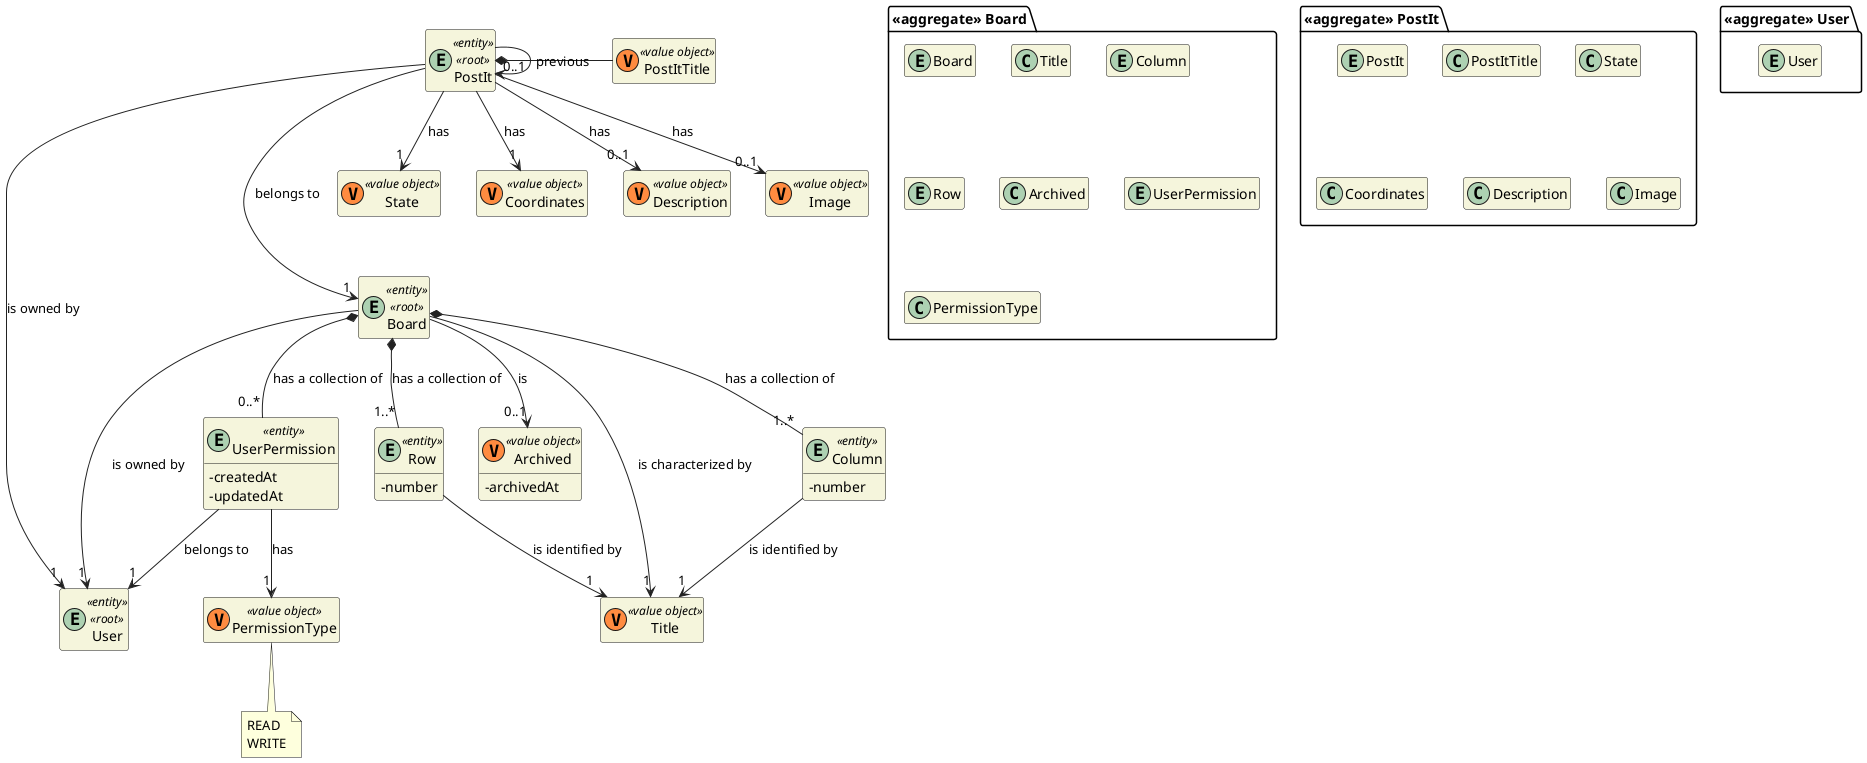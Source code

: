@startuml US3005_DM
'https://plantuml.com/class-diagram

skinparam classAttributeIconSize 0
hide empty attributes
hide empty methods
skinparam classBackgroundColor beige
skinparam ArrowColor #222222

package "<<aggregate>> Board" {
  entity Board

  class Title
  entity Column
  entity Row

  class Archived

  entity UserPermission

  class PermissionType
}

package "<<aggregate>> PostIt" {
  entity PostIt

  class PostItTitle
  class State
  class Coordinates
  class Description
  class Image
}

package "<<aggregate>> PostIt" {
  entity PostIt
}

package "<<aggregate>> User" {
  entity User
}

entity PostIt <<entity>> <<root>> {
}

entity User <<entity>> <<root>> {
}

entity Board <<entity>> <<root>> {
}

entity Column <<entity>> {
  - number
}

entity Row <<entity>> {
  - number
}

class Title <<(V,#FF8B40) value object>> {}


class Title <<(V,#FF8B40) value object>> {}
class PostItTitle <<(V,#FF8B40) value object>> {}

class State <<(V,#FF8B40) value object>> {}
class Coordinates <<(V,#FF8B40) value object>> {}
class Description <<(V,#FF8B40) value object>> {}
class Image <<(V,#FF8B40) value object>> {}

class Archived <<(V,#FF8B40) value object>> {
  - archivedAt
}

entity UserPermission <<entity>> {
  -createdAt
  -updatedAt
}

class PermissionType <<(V,#FF8B40) value object>> {
}

note bottom of PermissionType
  READ
  WRITE
end note

Board --> "1" Title : is characterized by
Board *-- "1..*" Column : has a collection of
Board *-- "1..*" Row : has a collection of
Board *-- "0..*" UserPermission : has a collection of

UserPermission --> "1" PermissionType : has
UserPermission --> "1" User : belongs to

Row --> "1" Title : is identified by

Column --> "1" Title : is identified by

Board --> "1" User : is owned by
Board --> "0..1" Archived : is

PostIt *- PostItTitle
PostIt --> "1" State : has

PostIt ---> "1" Board : belongs to
PostIt --> "0..1" PostIt : previous
PostIt --> "0..1" Description : has
PostIt --> "0..1" Image : has
PostIt --> "1" Coordinates : has
PostIt ---> "1" User : is owned by

@enduml
